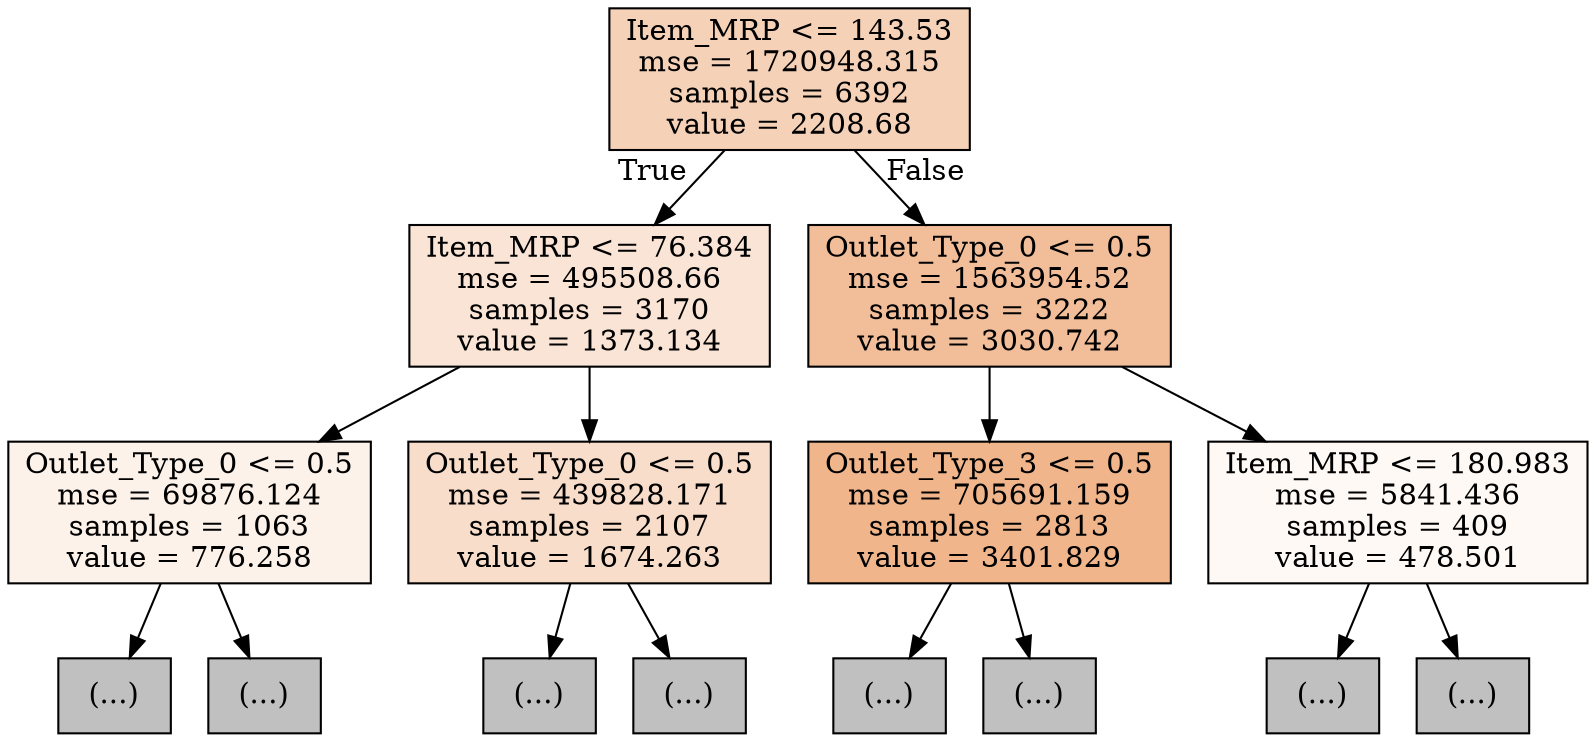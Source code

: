 digraph Tree {
node [shape=box, style="filled", color="black"] ;
0 [label="Item_MRP <= 143.53\nmse = 1720948.315\nsamples = 6392\nvalue = 2208.68", fillcolor="#f5d1b7"] ;
1 [label="Item_MRP <= 76.384\nmse = 495508.66\nsamples = 3170\nvalue = 1373.134", fillcolor="#f9e4d5"] ;
0 -> 1 [labeldistance=2.5, labelangle=45, headlabel="True"] ;
2 [label="Outlet_Type_0 <= 0.5\nmse = 69876.124\nsamples = 1063\nvalue = 776.258", fillcolor="#fcf2ea"] ;
1 -> 2 ;
3 [label="(...)", fillcolor="#C0C0C0"] ;
2 -> 3 ;
10 [label="(...)", fillcolor="#C0C0C0"] ;
2 -> 10 ;
17 [label="Outlet_Type_0 <= 0.5\nmse = 439828.171\nsamples = 2107\nvalue = 1674.263", fillcolor="#f8ddca"] ;
1 -> 17 ;
18 [label="(...)", fillcolor="#C0C0C0"] ;
17 -> 18 ;
25 [label="(...)", fillcolor="#C0C0C0"] ;
17 -> 25 ;
32 [label="Outlet_Type_0 <= 0.5\nmse = 1563954.52\nsamples = 3222\nvalue = 3030.742", fillcolor="#f2be99"] ;
0 -> 32 [labeldistance=2.5, labelangle=-45, headlabel="False"] ;
33 [label="Outlet_Type_3 <= 0.5\nmse = 705691.159\nsamples = 2813\nvalue = 3401.829", fillcolor="#f0b58b"] ;
32 -> 33 ;
34 [label="(...)", fillcolor="#C0C0C0"] ;
33 -> 34 ;
41 [label="(...)", fillcolor="#C0C0C0"] ;
33 -> 41 ;
48 [label="Item_MRP <= 180.983\nmse = 5841.436\nsamples = 409\nvalue = 478.501", fillcolor="#fef9f5"] ;
32 -> 48 ;
49 [label="(...)", fillcolor="#C0C0C0"] ;
48 -> 49 ;
56 [label="(...)", fillcolor="#C0C0C0"] ;
48 -> 56 ;
}